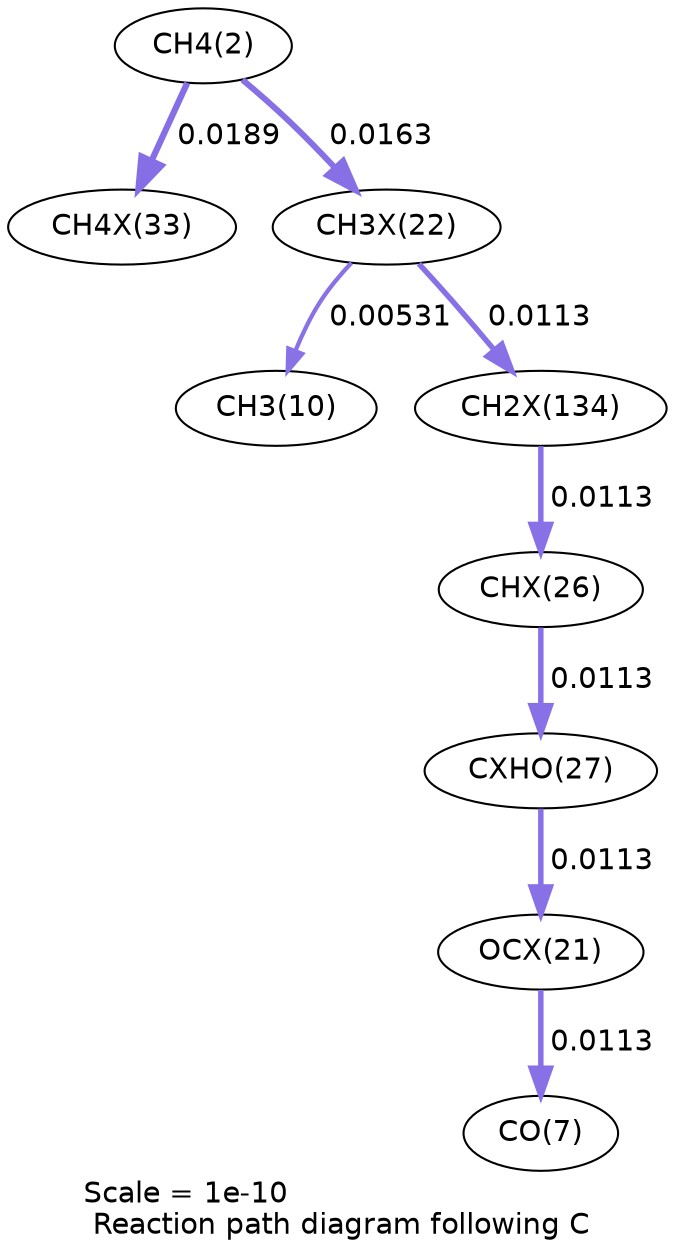 digraph reaction_paths {
center=1;
s4 -> s42[fontname="Helvetica", penwidth=3, arrowsize=1.5, color="0.7, 0.519, 0.9"
, label=" 0.0189"];
s4 -> s38[fontname="Helvetica", penwidth=2.89, arrowsize=1.45, color="0.7, 0.516, 0.9"
, label=" 0.0163"];
s38 -> s12[fontname="Helvetica", penwidth=2.05, arrowsize=1.02, color="0.7, 0.505, 0.9"
, label=" 0.00531"];
s38 -> s50[fontname="Helvetica", penwidth=2.62, arrowsize=1.31, color="0.7, 0.511, 0.9"
, label=" 0.0113"];
s50 -> s40[fontname="Helvetica", penwidth=2.62, arrowsize=1.31, color="0.7, 0.511, 0.9"
, label=" 0.0113"];
s40 -> s41[fontname="Helvetica", penwidth=2.62, arrowsize=1.31, color="0.7, 0.511, 0.9"
, label=" 0.0113"];
s41 -> s37[fontname="Helvetica", penwidth=2.62, arrowsize=1.31, color="0.7, 0.511, 0.9"
, label=" 0.0113"];
s37 -> s9[fontname="Helvetica", penwidth=2.62, arrowsize=1.31, color="0.7, 0.511, 0.9"
, label=" 0.0113"];
s4 [ fontname="Helvetica", label="CH4(2)"];
s9 [ fontname="Helvetica", label="CO(7)"];
s12 [ fontname="Helvetica", label="CH3(10)"];
s37 [ fontname="Helvetica", label="OCX(21)"];
s38 [ fontname="Helvetica", label="CH3X(22)"];
s40 [ fontname="Helvetica", label="CHX(26)"];
s41 [ fontname="Helvetica", label="CXHO(27)"];
s42 [ fontname="Helvetica", label="CH4X(33)"];
s50 [ fontname="Helvetica", label="CH2X(134)"];
 label = "Scale = 1e-10\l Reaction path diagram following C";
 fontname = "Helvetica";
}

